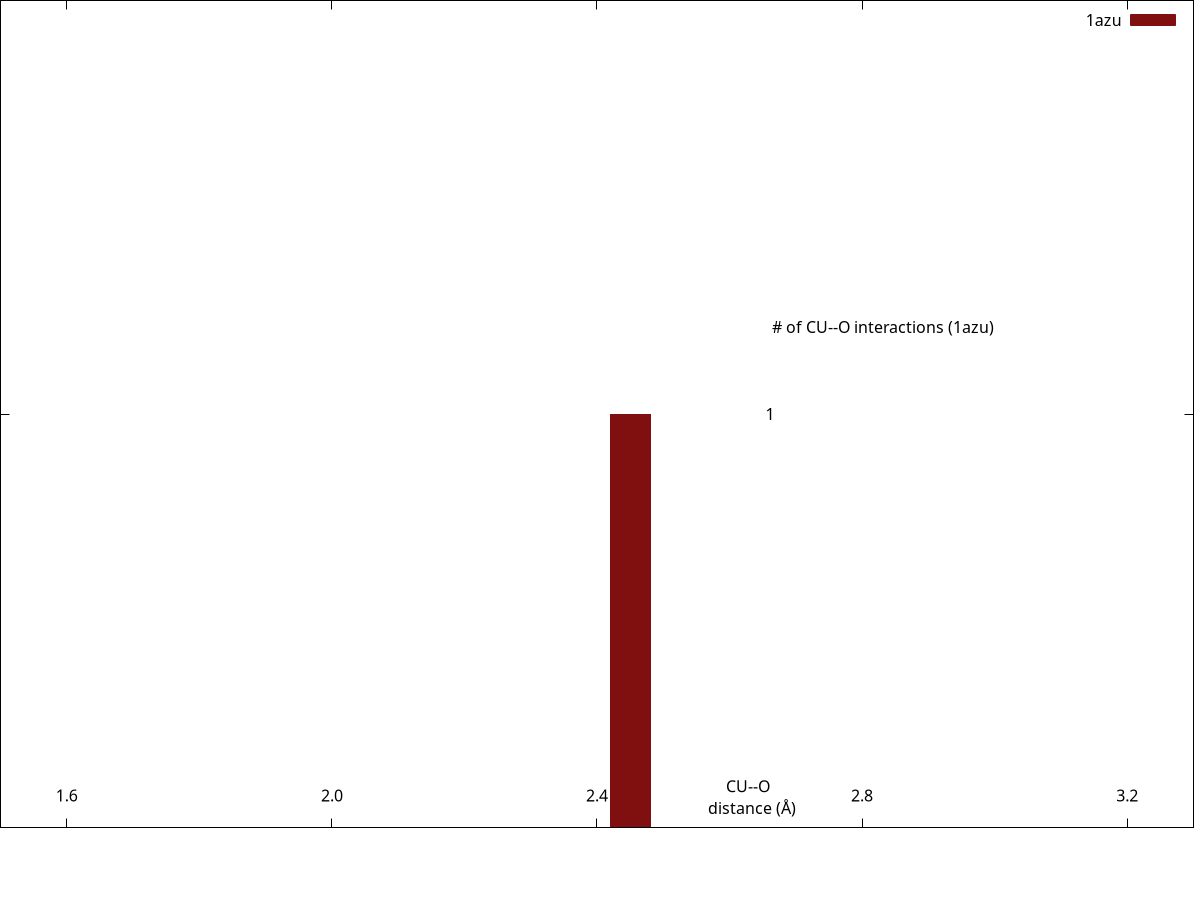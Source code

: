 set encoding iso_8859_1
set terminal pngcairo transparent enhanced size 340, 160 font "Arial Bold,10"
set output "/var/www/html/csgid/app/webroot/neighborhood_temp/1azu/CU--O.png"
set lmargin at screen 0.00
set bmargin at screen 0.08
set rmargin at screen 0.995
set tmargin at screen 1.00
set xrange [1.5:3.3]
set format x "%3.1f"
set xtics 1.6,0.4,3.2
set xtics offset 0,graph 0.065
set yrange [0:12259.2]
unset ytics
set y2range [0:2]
set y2tics 1,1,1
set y2tics offset -49,graph 0.00
set y2tics mirror
set view 80,45
set key top right
set boxwidth 0.06
set style fill solid 1.0
set xlabel "CU--O \n distance (\305)" offset 17,4.4
set y2label "# of CU--O interactions (1azu)" offset -40,4 rotate by 0
plot "-" using ($1+0.05):2 with boxes lc rgb "#801010" axis x1y2 title "1azu", \
     "/var/www/html/csgid/app/webroot/neighborhood_temp/csd_metal_distances/CU--O.csv" using ($1+0.025):2 with linespoints linewidth 2 pointtype 7 pointsize 0.2 lc rgb "#074a7e" title "CSD^{4}" axis x1y1
2.4	1
e
